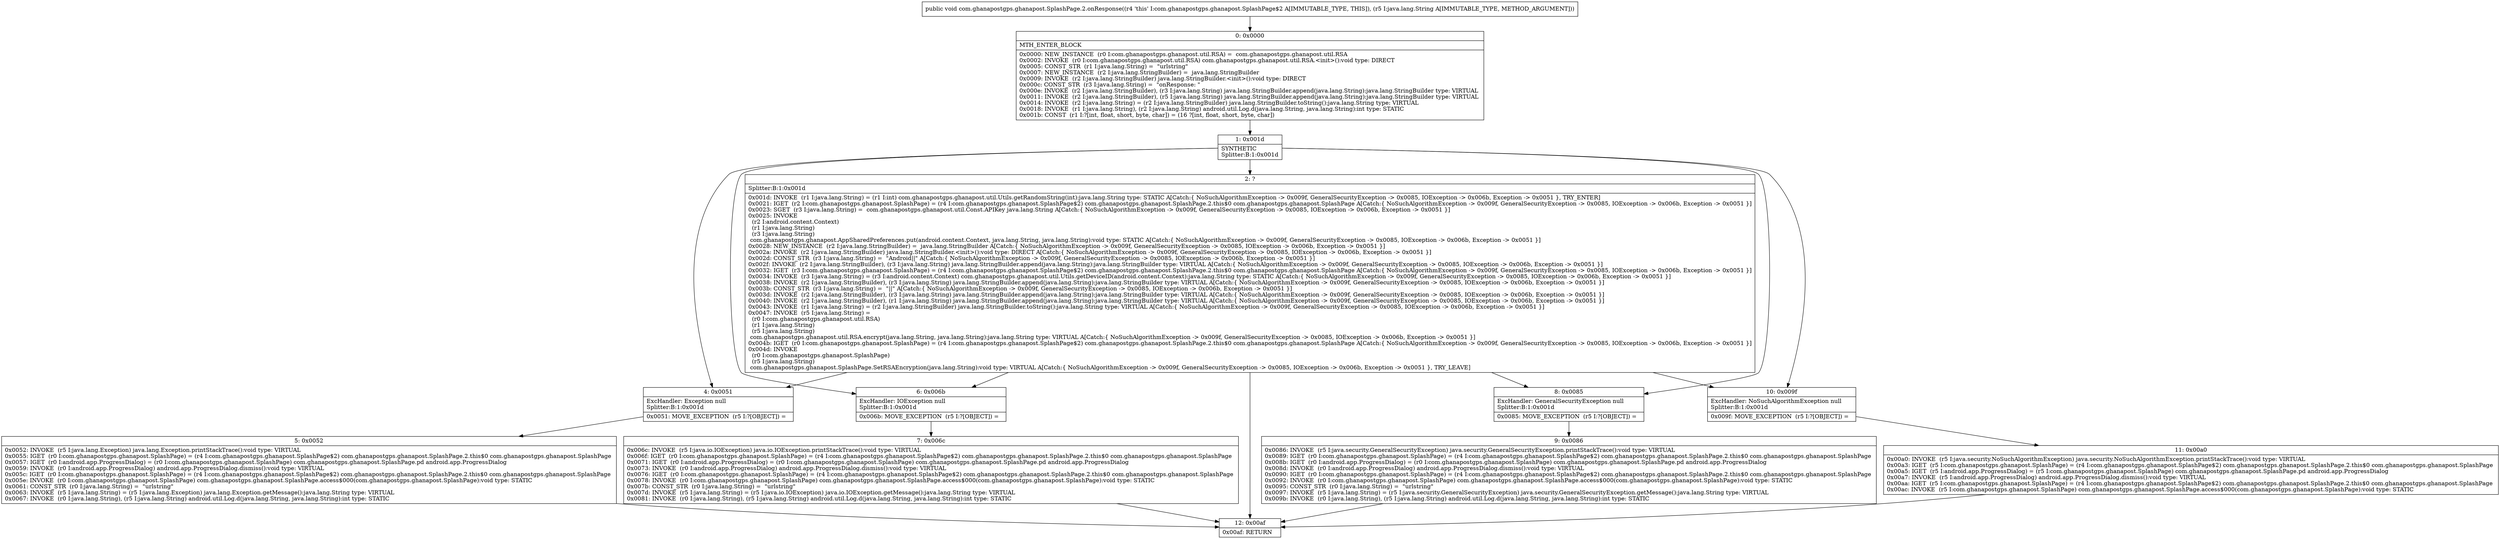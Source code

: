 digraph "CFG forcom.ghanapostgps.ghanapost.SplashPage.2.onResponse(Ljava\/lang\/String;)V" {
Node_0 [shape=record,label="{0\:\ 0x0000|MTH_ENTER_BLOCK\l|0x0000: NEW_INSTANCE  (r0 I:com.ghanapostgps.ghanapost.util.RSA) =  com.ghanapostgps.ghanapost.util.RSA \l0x0002: INVOKE  (r0 I:com.ghanapostgps.ghanapost.util.RSA) com.ghanapostgps.ghanapost.util.RSA.\<init\>():void type: DIRECT \l0x0005: CONST_STR  (r1 I:java.lang.String) =  \"urlstring\" \l0x0007: NEW_INSTANCE  (r2 I:java.lang.StringBuilder) =  java.lang.StringBuilder \l0x0009: INVOKE  (r2 I:java.lang.StringBuilder) java.lang.StringBuilder.\<init\>():void type: DIRECT \l0x000c: CONST_STR  (r3 I:java.lang.String) =  \"onResponse: \" \l0x000e: INVOKE  (r2 I:java.lang.StringBuilder), (r3 I:java.lang.String) java.lang.StringBuilder.append(java.lang.String):java.lang.StringBuilder type: VIRTUAL \l0x0011: INVOKE  (r2 I:java.lang.StringBuilder), (r5 I:java.lang.String) java.lang.StringBuilder.append(java.lang.String):java.lang.StringBuilder type: VIRTUAL \l0x0014: INVOKE  (r2 I:java.lang.String) = (r2 I:java.lang.StringBuilder) java.lang.StringBuilder.toString():java.lang.String type: VIRTUAL \l0x0018: INVOKE  (r1 I:java.lang.String), (r2 I:java.lang.String) android.util.Log.d(java.lang.String, java.lang.String):int type: STATIC \l0x001b: CONST  (r1 I:?[int, float, short, byte, char]) = (16 ?[int, float, short, byte, char]) \l}"];
Node_1 [shape=record,label="{1\:\ 0x001d|SYNTHETIC\lSplitter:B:1:0x001d\l}"];
Node_2 [shape=record,label="{2\:\ ?|Splitter:B:1:0x001d\l|0x001d: INVOKE  (r1 I:java.lang.String) = (r1 I:int) com.ghanapostgps.ghanapost.util.Utils.getRandomString(int):java.lang.String type: STATIC A[Catch:\{ NoSuchAlgorithmException \-\> 0x009f, GeneralSecurityException \-\> 0x0085, IOException \-\> 0x006b, Exception \-\> 0x0051 \}, TRY_ENTER]\l0x0021: IGET  (r2 I:com.ghanapostgps.ghanapost.SplashPage) = (r4 I:com.ghanapostgps.ghanapost.SplashPage$2) com.ghanapostgps.ghanapost.SplashPage.2.this$0 com.ghanapostgps.ghanapost.SplashPage A[Catch:\{ NoSuchAlgorithmException \-\> 0x009f, GeneralSecurityException \-\> 0x0085, IOException \-\> 0x006b, Exception \-\> 0x0051 \}]\l0x0023: SGET  (r3 I:java.lang.String) =  com.ghanapostgps.ghanapost.util.Const.APIKey java.lang.String A[Catch:\{ NoSuchAlgorithmException \-\> 0x009f, GeneralSecurityException \-\> 0x0085, IOException \-\> 0x006b, Exception \-\> 0x0051 \}]\l0x0025: INVOKE  \l  (r2 I:android.content.Context)\l  (r1 I:java.lang.String)\l  (r3 I:java.lang.String)\l com.ghanapostgps.ghanapost.AppSharedPreferences.put(android.content.Context, java.lang.String, java.lang.String):void type: STATIC A[Catch:\{ NoSuchAlgorithmException \-\> 0x009f, GeneralSecurityException \-\> 0x0085, IOException \-\> 0x006b, Exception \-\> 0x0051 \}]\l0x0028: NEW_INSTANCE  (r2 I:java.lang.StringBuilder) =  java.lang.StringBuilder A[Catch:\{ NoSuchAlgorithmException \-\> 0x009f, GeneralSecurityException \-\> 0x0085, IOException \-\> 0x006b, Exception \-\> 0x0051 \}]\l0x002a: INVOKE  (r2 I:java.lang.StringBuilder) java.lang.StringBuilder.\<init\>():void type: DIRECT A[Catch:\{ NoSuchAlgorithmException \-\> 0x009f, GeneralSecurityException \-\> 0x0085, IOException \-\> 0x006b, Exception \-\> 0x0051 \}]\l0x002d: CONST_STR  (r3 I:java.lang.String) =  \"Android\|\|\" A[Catch:\{ NoSuchAlgorithmException \-\> 0x009f, GeneralSecurityException \-\> 0x0085, IOException \-\> 0x006b, Exception \-\> 0x0051 \}]\l0x002f: INVOKE  (r2 I:java.lang.StringBuilder), (r3 I:java.lang.String) java.lang.StringBuilder.append(java.lang.String):java.lang.StringBuilder type: VIRTUAL A[Catch:\{ NoSuchAlgorithmException \-\> 0x009f, GeneralSecurityException \-\> 0x0085, IOException \-\> 0x006b, Exception \-\> 0x0051 \}]\l0x0032: IGET  (r3 I:com.ghanapostgps.ghanapost.SplashPage) = (r4 I:com.ghanapostgps.ghanapost.SplashPage$2) com.ghanapostgps.ghanapost.SplashPage.2.this$0 com.ghanapostgps.ghanapost.SplashPage A[Catch:\{ NoSuchAlgorithmException \-\> 0x009f, GeneralSecurityException \-\> 0x0085, IOException \-\> 0x006b, Exception \-\> 0x0051 \}]\l0x0034: INVOKE  (r3 I:java.lang.String) = (r3 I:android.content.Context) com.ghanapostgps.ghanapost.util.Utils.getDeviceID(android.content.Context):java.lang.String type: STATIC A[Catch:\{ NoSuchAlgorithmException \-\> 0x009f, GeneralSecurityException \-\> 0x0085, IOException \-\> 0x006b, Exception \-\> 0x0051 \}]\l0x0038: INVOKE  (r2 I:java.lang.StringBuilder), (r3 I:java.lang.String) java.lang.StringBuilder.append(java.lang.String):java.lang.StringBuilder type: VIRTUAL A[Catch:\{ NoSuchAlgorithmException \-\> 0x009f, GeneralSecurityException \-\> 0x0085, IOException \-\> 0x006b, Exception \-\> 0x0051 \}]\l0x003b: CONST_STR  (r3 I:java.lang.String) =  \"\|\|\" A[Catch:\{ NoSuchAlgorithmException \-\> 0x009f, GeneralSecurityException \-\> 0x0085, IOException \-\> 0x006b, Exception \-\> 0x0051 \}]\l0x003d: INVOKE  (r2 I:java.lang.StringBuilder), (r3 I:java.lang.String) java.lang.StringBuilder.append(java.lang.String):java.lang.StringBuilder type: VIRTUAL A[Catch:\{ NoSuchAlgorithmException \-\> 0x009f, GeneralSecurityException \-\> 0x0085, IOException \-\> 0x006b, Exception \-\> 0x0051 \}]\l0x0040: INVOKE  (r2 I:java.lang.StringBuilder), (r1 I:java.lang.String) java.lang.StringBuilder.append(java.lang.String):java.lang.StringBuilder type: VIRTUAL A[Catch:\{ NoSuchAlgorithmException \-\> 0x009f, GeneralSecurityException \-\> 0x0085, IOException \-\> 0x006b, Exception \-\> 0x0051 \}]\l0x0043: INVOKE  (r1 I:java.lang.String) = (r2 I:java.lang.StringBuilder) java.lang.StringBuilder.toString():java.lang.String type: VIRTUAL A[Catch:\{ NoSuchAlgorithmException \-\> 0x009f, GeneralSecurityException \-\> 0x0085, IOException \-\> 0x006b, Exception \-\> 0x0051 \}]\l0x0047: INVOKE  (r5 I:java.lang.String) = \l  (r0 I:com.ghanapostgps.ghanapost.util.RSA)\l  (r1 I:java.lang.String)\l  (r5 I:java.lang.String)\l com.ghanapostgps.ghanapost.util.RSA.encrypt(java.lang.String, java.lang.String):java.lang.String type: VIRTUAL A[Catch:\{ NoSuchAlgorithmException \-\> 0x009f, GeneralSecurityException \-\> 0x0085, IOException \-\> 0x006b, Exception \-\> 0x0051 \}]\l0x004b: IGET  (r0 I:com.ghanapostgps.ghanapost.SplashPage) = (r4 I:com.ghanapostgps.ghanapost.SplashPage$2) com.ghanapostgps.ghanapost.SplashPage.2.this$0 com.ghanapostgps.ghanapost.SplashPage A[Catch:\{ NoSuchAlgorithmException \-\> 0x009f, GeneralSecurityException \-\> 0x0085, IOException \-\> 0x006b, Exception \-\> 0x0051 \}]\l0x004d: INVOKE  \l  (r0 I:com.ghanapostgps.ghanapost.SplashPage)\l  (r5 I:java.lang.String)\l com.ghanapostgps.ghanapost.SplashPage.SetRSAEncryption(java.lang.String):void type: VIRTUAL A[Catch:\{ NoSuchAlgorithmException \-\> 0x009f, GeneralSecurityException \-\> 0x0085, IOException \-\> 0x006b, Exception \-\> 0x0051 \}, TRY_LEAVE]\l}"];
Node_4 [shape=record,label="{4\:\ 0x0051|ExcHandler: Exception null\lSplitter:B:1:0x001d\l|0x0051: MOVE_EXCEPTION  (r5 I:?[OBJECT]) =  \l}"];
Node_5 [shape=record,label="{5\:\ 0x0052|0x0052: INVOKE  (r5 I:java.lang.Exception) java.lang.Exception.printStackTrace():void type: VIRTUAL \l0x0055: IGET  (r0 I:com.ghanapostgps.ghanapost.SplashPage) = (r4 I:com.ghanapostgps.ghanapost.SplashPage$2) com.ghanapostgps.ghanapost.SplashPage.2.this$0 com.ghanapostgps.ghanapost.SplashPage \l0x0057: IGET  (r0 I:android.app.ProgressDialog) = (r0 I:com.ghanapostgps.ghanapost.SplashPage) com.ghanapostgps.ghanapost.SplashPage.pd android.app.ProgressDialog \l0x0059: INVOKE  (r0 I:android.app.ProgressDialog) android.app.ProgressDialog.dismiss():void type: VIRTUAL \l0x005c: IGET  (r0 I:com.ghanapostgps.ghanapost.SplashPage) = (r4 I:com.ghanapostgps.ghanapost.SplashPage$2) com.ghanapostgps.ghanapost.SplashPage.2.this$0 com.ghanapostgps.ghanapost.SplashPage \l0x005e: INVOKE  (r0 I:com.ghanapostgps.ghanapost.SplashPage) com.ghanapostgps.ghanapost.SplashPage.access$000(com.ghanapostgps.ghanapost.SplashPage):void type: STATIC \l0x0061: CONST_STR  (r0 I:java.lang.String) =  \"urlstring\" \l0x0063: INVOKE  (r5 I:java.lang.String) = (r5 I:java.lang.Exception) java.lang.Exception.getMessage():java.lang.String type: VIRTUAL \l0x0067: INVOKE  (r0 I:java.lang.String), (r5 I:java.lang.String) android.util.Log.d(java.lang.String, java.lang.String):int type: STATIC \l}"];
Node_6 [shape=record,label="{6\:\ 0x006b|ExcHandler: IOException null\lSplitter:B:1:0x001d\l|0x006b: MOVE_EXCEPTION  (r5 I:?[OBJECT]) =  \l}"];
Node_7 [shape=record,label="{7\:\ 0x006c|0x006c: INVOKE  (r5 I:java.io.IOException) java.io.IOException.printStackTrace():void type: VIRTUAL \l0x006f: IGET  (r0 I:com.ghanapostgps.ghanapost.SplashPage) = (r4 I:com.ghanapostgps.ghanapost.SplashPage$2) com.ghanapostgps.ghanapost.SplashPage.2.this$0 com.ghanapostgps.ghanapost.SplashPage \l0x0071: IGET  (r0 I:android.app.ProgressDialog) = (r0 I:com.ghanapostgps.ghanapost.SplashPage) com.ghanapostgps.ghanapost.SplashPage.pd android.app.ProgressDialog \l0x0073: INVOKE  (r0 I:android.app.ProgressDialog) android.app.ProgressDialog.dismiss():void type: VIRTUAL \l0x0076: IGET  (r0 I:com.ghanapostgps.ghanapost.SplashPage) = (r4 I:com.ghanapostgps.ghanapost.SplashPage$2) com.ghanapostgps.ghanapost.SplashPage.2.this$0 com.ghanapostgps.ghanapost.SplashPage \l0x0078: INVOKE  (r0 I:com.ghanapostgps.ghanapost.SplashPage) com.ghanapostgps.ghanapost.SplashPage.access$000(com.ghanapostgps.ghanapost.SplashPage):void type: STATIC \l0x007b: CONST_STR  (r0 I:java.lang.String) =  \"urlstring\" \l0x007d: INVOKE  (r5 I:java.lang.String) = (r5 I:java.io.IOException) java.io.IOException.getMessage():java.lang.String type: VIRTUAL \l0x0081: INVOKE  (r0 I:java.lang.String), (r5 I:java.lang.String) android.util.Log.d(java.lang.String, java.lang.String):int type: STATIC \l}"];
Node_8 [shape=record,label="{8\:\ 0x0085|ExcHandler: GeneralSecurityException null\lSplitter:B:1:0x001d\l|0x0085: MOVE_EXCEPTION  (r5 I:?[OBJECT]) =  \l}"];
Node_9 [shape=record,label="{9\:\ 0x0086|0x0086: INVOKE  (r5 I:java.security.GeneralSecurityException) java.security.GeneralSecurityException.printStackTrace():void type: VIRTUAL \l0x0089: IGET  (r0 I:com.ghanapostgps.ghanapost.SplashPage) = (r4 I:com.ghanapostgps.ghanapost.SplashPage$2) com.ghanapostgps.ghanapost.SplashPage.2.this$0 com.ghanapostgps.ghanapost.SplashPage \l0x008b: IGET  (r0 I:android.app.ProgressDialog) = (r0 I:com.ghanapostgps.ghanapost.SplashPage) com.ghanapostgps.ghanapost.SplashPage.pd android.app.ProgressDialog \l0x008d: INVOKE  (r0 I:android.app.ProgressDialog) android.app.ProgressDialog.dismiss():void type: VIRTUAL \l0x0090: IGET  (r0 I:com.ghanapostgps.ghanapost.SplashPage) = (r4 I:com.ghanapostgps.ghanapost.SplashPage$2) com.ghanapostgps.ghanapost.SplashPage.2.this$0 com.ghanapostgps.ghanapost.SplashPage \l0x0092: INVOKE  (r0 I:com.ghanapostgps.ghanapost.SplashPage) com.ghanapostgps.ghanapost.SplashPage.access$000(com.ghanapostgps.ghanapost.SplashPage):void type: STATIC \l0x0095: CONST_STR  (r0 I:java.lang.String) =  \"urlstring\" \l0x0097: INVOKE  (r5 I:java.lang.String) = (r5 I:java.security.GeneralSecurityException) java.security.GeneralSecurityException.getMessage():java.lang.String type: VIRTUAL \l0x009b: INVOKE  (r0 I:java.lang.String), (r5 I:java.lang.String) android.util.Log.d(java.lang.String, java.lang.String):int type: STATIC \l}"];
Node_10 [shape=record,label="{10\:\ 0x009f|ExcHandler: NoSuchAlgorithmException null\lSplitter:B:1:0x001d\l|0x009f: MOVE_EXCEPTION  (r5 I:?[OBJECT]) =  \l}"];
Node_11 [shape=record,label="{11\:\ 0x00a0|0x00a0: INVOKE  (r5 I:java.security.NoSuchAlgorithmException) java.security.NoSuchAlgorithmException.printStackTrace():void type: VIRTUAL \l0x00a3: IGET  (r5 I:com.ghanapostgps.ghanapost.SplashPage) = (r4 I:com.ghanapostgps.ghanapost.SplashPage$2) com.ghanapostgps.ghanapost.SplashPage.2.this$0 com.ghanapostgps.ghanapost.SplashPage \l0x00a5: IGET  (r5 I:android.app.ProgressDialog) = (r5 I:com.ghanapostgps.ghanapost.SplashPage) com.ghanapostgps.ghanapost.SplashPage.pd android.app.ProgressDialog \l0x00a7: INVOKE  (r5 I:android.app.ProgressDialog) android.app.ProgressDialog.dismiss():void type: VIRTUAL \l0x00aa: IGET  (r5 I:com.ghanapostgps.ghanapost.SplashPage) = (r4 I:com.ghanapostgps.ghanapost.SplashPage$2) com.ghanapostgps.ghanapost.SplashPage.2.this$0 com.ghanapostgps.ghanapost.SplashPage \l0x00ac: INVOKE  (r5 I:com.ghanapostgps.ghanapost.SplashPage) com.ghanapostgps.ghanapost.SplashPage.access$000(com.ghanapostgps.ghanapost.SplashPage):void type: STATIC \l}"];
Node_12 [shape=record,label="{12\:\ 0x00af|0x00af: RETURN   \l}"];
MethodNode[shape=record,label="{public void com.ghanapostgps.ghanapost.SplashPage.2.onResponse((r4 'this' I:com.ghanapostgps.ghanapost.SplashPage$2 A[IMMUTABLE_TYPE, THIS]), (r5 I:java.lang.String A[IMMUTABLE_TYPE, METHOD_ARGUMENT])) }"];
MethodNode -> Node_0;
Node_0 -> Node_1;
Node_1 -> Node_2;
Node_1 -> Node_10;
Node_1 -> Node_8;
Node_1 -> Node_6;
Node_1 -> Node_4;
Node_2 -> Node_10;
Node_2 -> Node_8;
Node_2 -> Node_6;
Node_2 -> Node_4;
Node_2 -> Node_12;
Node_4 -> Node_5;
Node_5 -> Node_12;
Node_6 -> Node_7;
Node_7 -> Node_12;
Node_8 -> Node_9;
Node_9 -> Node_12;
Node_10 -> Node_11;
Node_11 -> Node_12;
}


